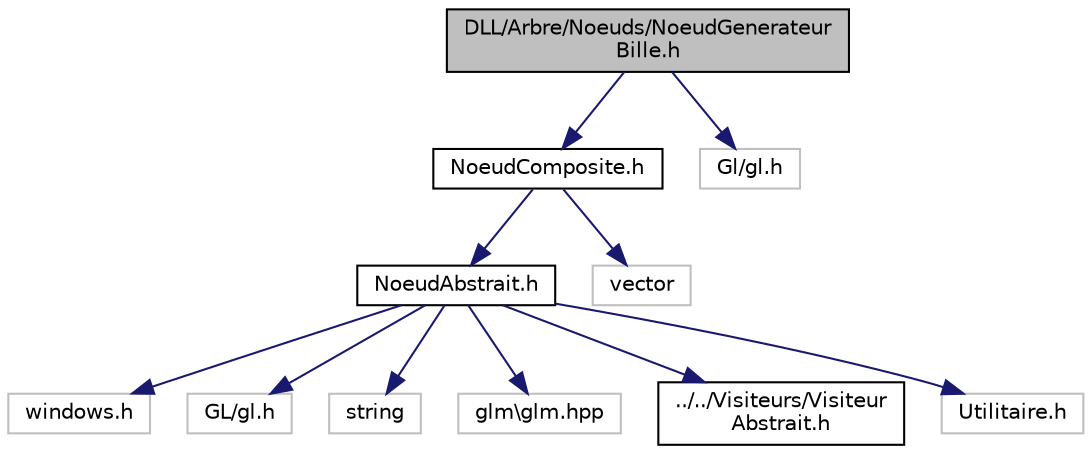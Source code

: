 digraph "DLL/Arbre/Noeuds/NoeudGenerateurBille.h"
{
  edge [fontname="Helvetica",fontsize="10",labelfontname="Helvetica",labelfontsize="10"];
  node [fontname="Helvetica",fontsize="10",shape=record];
  Node1 [label="DLL/Arbre/Noeuds/NoeudGenerateur\lBille.h",height=0.2,width=0.4,color="black", fillcolor="grey75", style="filled", fontcolor="black"];
  Node1 -> Node2 [color="midnightblue",fontsize="10",style="solid",fontname="Helvetica"];
  Node2 [label="NoeudComposite.h",height=0.2,width=0.4,color="black", fillcolor="white", style="filled",URL="$db/dc6/_noeud_composite_8h.html"];
  Node2 -> Node3 [color="midnightblue",fontsize="10",style="solid",fontname="Helvetica"];
  Node3 [label="NoeudAbstrait.h",height=0.2,width=0.4,color="black", fillcolor="white", style="filled",URL="$d4/d75/_noeud_abstrait_8h.html"];
  Node3 -> Node4 [color="midnightblue",fontsize="10",style="solid",fontname="Helvetica"];
  Node4 [label="windows.h",height=0.2,width=0.4,color="grey75", fillcolor="white", style="filled"];
  Node3 -> Node5 [color="midnightblue",fontsize="10",style="solid",fontname="Helvetica"];
  Node5 [label="GL/gl.h",height=0.2,width=0.4,color="grey75", fillcolor="white", style="filled"];
  Node3 -> Node6 [color="midnightblue",fontsize="10",style="solid",fontname="Helvetica"];
  Node6 [label="string",height=0.2,width=0.4,color="grey75", fillcolor="white", style="filled"];
  Node3 -> Node7 [color="midnightblue",fontsize="10",style="solid",fontname="Helvetica"];
  Node7 [label="glm\\glm.hpp",height=0.2,width=0.4,color="grey75", fillcolor="white", style="filled"];
  Node3 -> Node8 [color="midnightblue",fontsize="10",style="solid",fontname="Helvetica"];
  Node8 [label="../../Visiteurs/Visiteur\lAbstrait.h",height=0.2,width=0.4,color="black", fillcolor="white", style="filled",URL="$dc/d03/_visiteur_abstrait_8h.html"];
  Node3 -> Node9 [color="midnightblue",fontsize="10",style="solid",fontname="Helvetica"];
  Node9 [label="Utilitaire.h",height=0.2,width=0.4,color="grey75", fillcolor="white", style="filled"];
  Node2 -> Node10 [color="midnightblue",fontsize="10",style="solid",fontname="Helvetica"];
  Node10 [label="vector",height=0.2,width=0.4,color="grey75", fillcolor="white", style="filled"];
  Node1 -> Node11 [color="midnightblue",fontsize="10",style="solid",fontname="Helvetica"];
  Node11 [label="Gl/gl.h",height=0.2,width=0.4,color="grey75", fillcolor="white", style="filled"];
}
